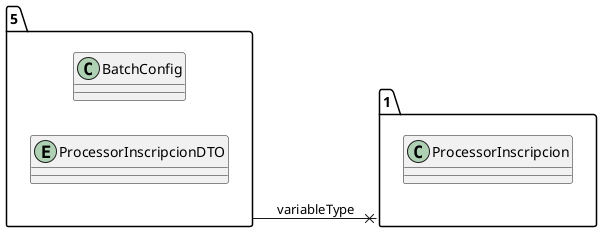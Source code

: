 @startuml 
allow_mixing
left to right direction
package "5"{
class BatchConfig
entity ProcessorInscripcionDTO

}
package "1"{
class ProcessorInscripcion

}
"5" --x "1":variableType
@enduml